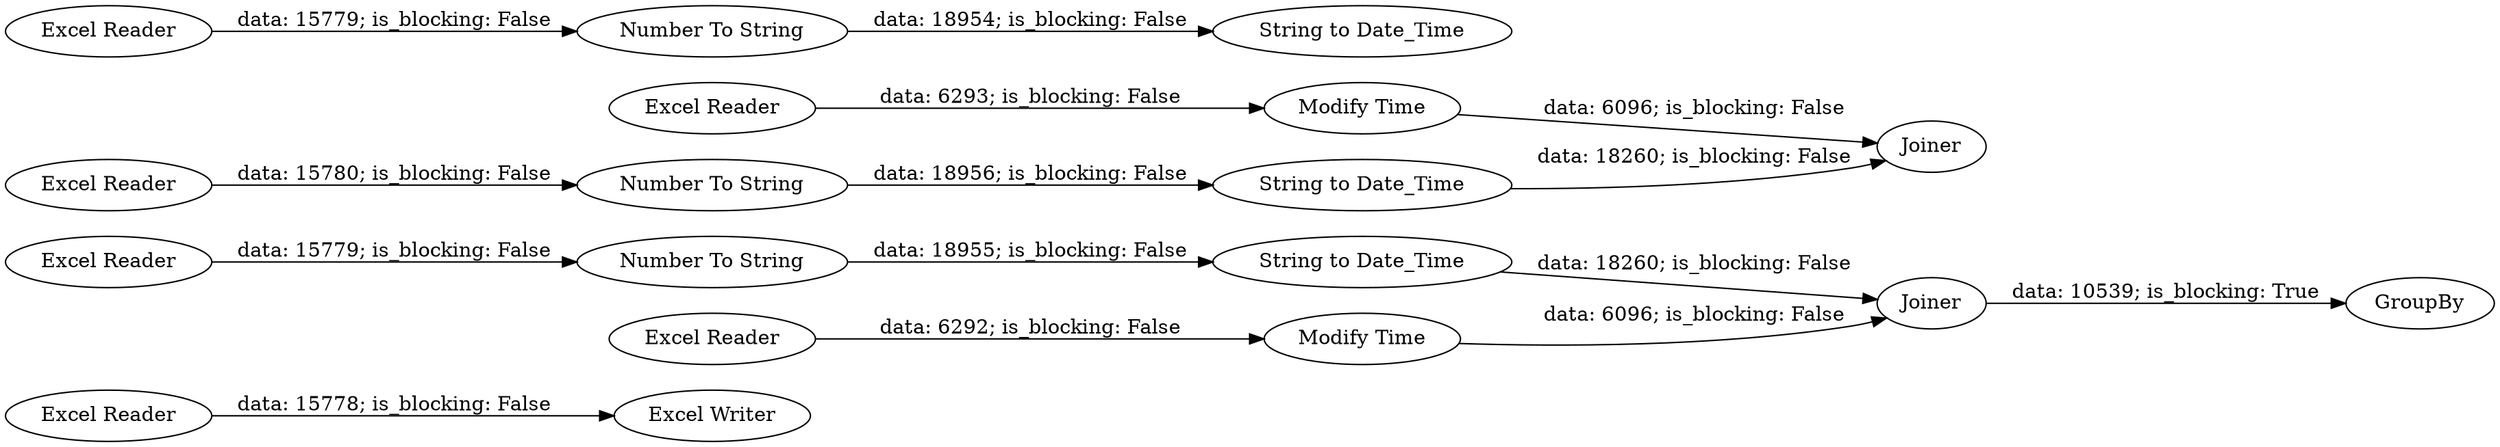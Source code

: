 digraph {
	"7750969157413230581_2" [label="Excel Writer"]
	"7750969157413230581_12" [label="Modify Time"]
	"7750969157413230581_17" [label=Joiner]
	"7750969157413230581_10" [label="String to Date_Time"]
	"7750969157413230581_11" [label=Joiner]
	"7750969157413230581_16" [label="Excel Reader"]
	"7750969157413230581_14" [label="Number To String"]
	"7750969157413230581_4" [label="Number To String"]
	"7750969157413230581_15" [label="String to Date_Time"]
	"7750969157413230581_7" [label="Modify Time"]
	"7750969157413230581_13" [label="Excel Reader"]
	"7750969157413230581_6" [label="Excel Reader"]
	"7750969157413230581_8" [label="Excel Reader"]
	"7750969157413230581_1" [label="Excel Reader"]
	"7750969157413230581_3" [label="Excel Reader"]
	"7750969157413230581_5" [label="String to Date_Time"]
	"7750969157413230581_9" [label="Number To String"]
	"7750969157413230581_18" [label=GroupBy]
	"7750969157413230581_15" -> "7750969157413230581_17" [label="data: 18260; is_blocking: False"]
	"7750969157413230581_6" -> "7750969157413230581_7" [label="data: 6293; is_blocking: False"]
	"7750969157413230581_17" -> "7750969157413230581_18" [label="data: 10539; is_blocking: True"]
	"7750969157413230581_3" -> "7750969157413230581_4" [label="data: 15779; is_blocking: False"]
	"7750969157413230581_12" -> "7750969157413230581_17" [label="data: 6096; is_blocking: False"]
	"7750969157413230581_7" -> "7750969157413230581_11" [label="data: 6096; is_blocking: False"]
	"7750969157413230581_16" -> "7750969157413230581_12" [label="data: 6292; is_blocking: False"]
	"7750969157413230581_1" -> "7750969157413230581_2" [label="data: 15778; is_blocking: False"]
	"7750969157413230581_9" -> "7750969157413230581_10" [label="data: 18956; is_blocking: False"]
	"7750969157413230581_4" -> "7750969157413230581_5" [label="data: 18954; is_blocking: False"]
	"7750969157413230581_10" -> "7750969157413230581_11" [label="data: 18260; is_blocking: False"]
	"7750969157413230581_13" -> "7750969157413230581_14" [label="data: 15779; is_blocking: False"]
	"7750969157413230581_14" -> "7750969157413230581_15" [label="data: 18955; is_blocking: False"]
	"7750969157413230581_8" -> "7750969157413230581_9" [label="data: 15780; is_blocking: False"]
	rankdir=LR
}
